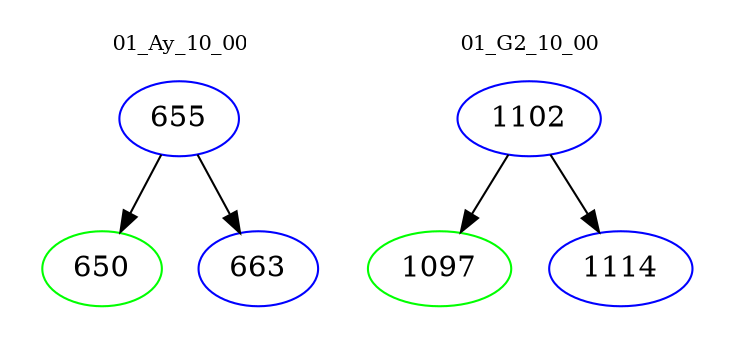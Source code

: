 digraph{
subgraph cluster_0 {
color = white
label = "01_Ay_10_00";
fontsize=10;
T0_655 [label="655", color="blue"]
T0_655 -> T0_650 [color="black"]
T0_650 [label="650", color="green"]
T0_655 -> T0_663 [color="black"]
T0_663 [label="663", color="blue"]
}
subgraph cluster_1 {
color = white
label = "01_G2_10_00";
fontsize=10;
T1_1102 [label="1102", color="blue"]
T1_1102 -> T1_1097 [color="black"]
T1_1097 [label="1097", color="green"]
T1_1102 -> T1_1114 [color="black"]
T1_1114 [label="1114", color="blue"]
}
}
